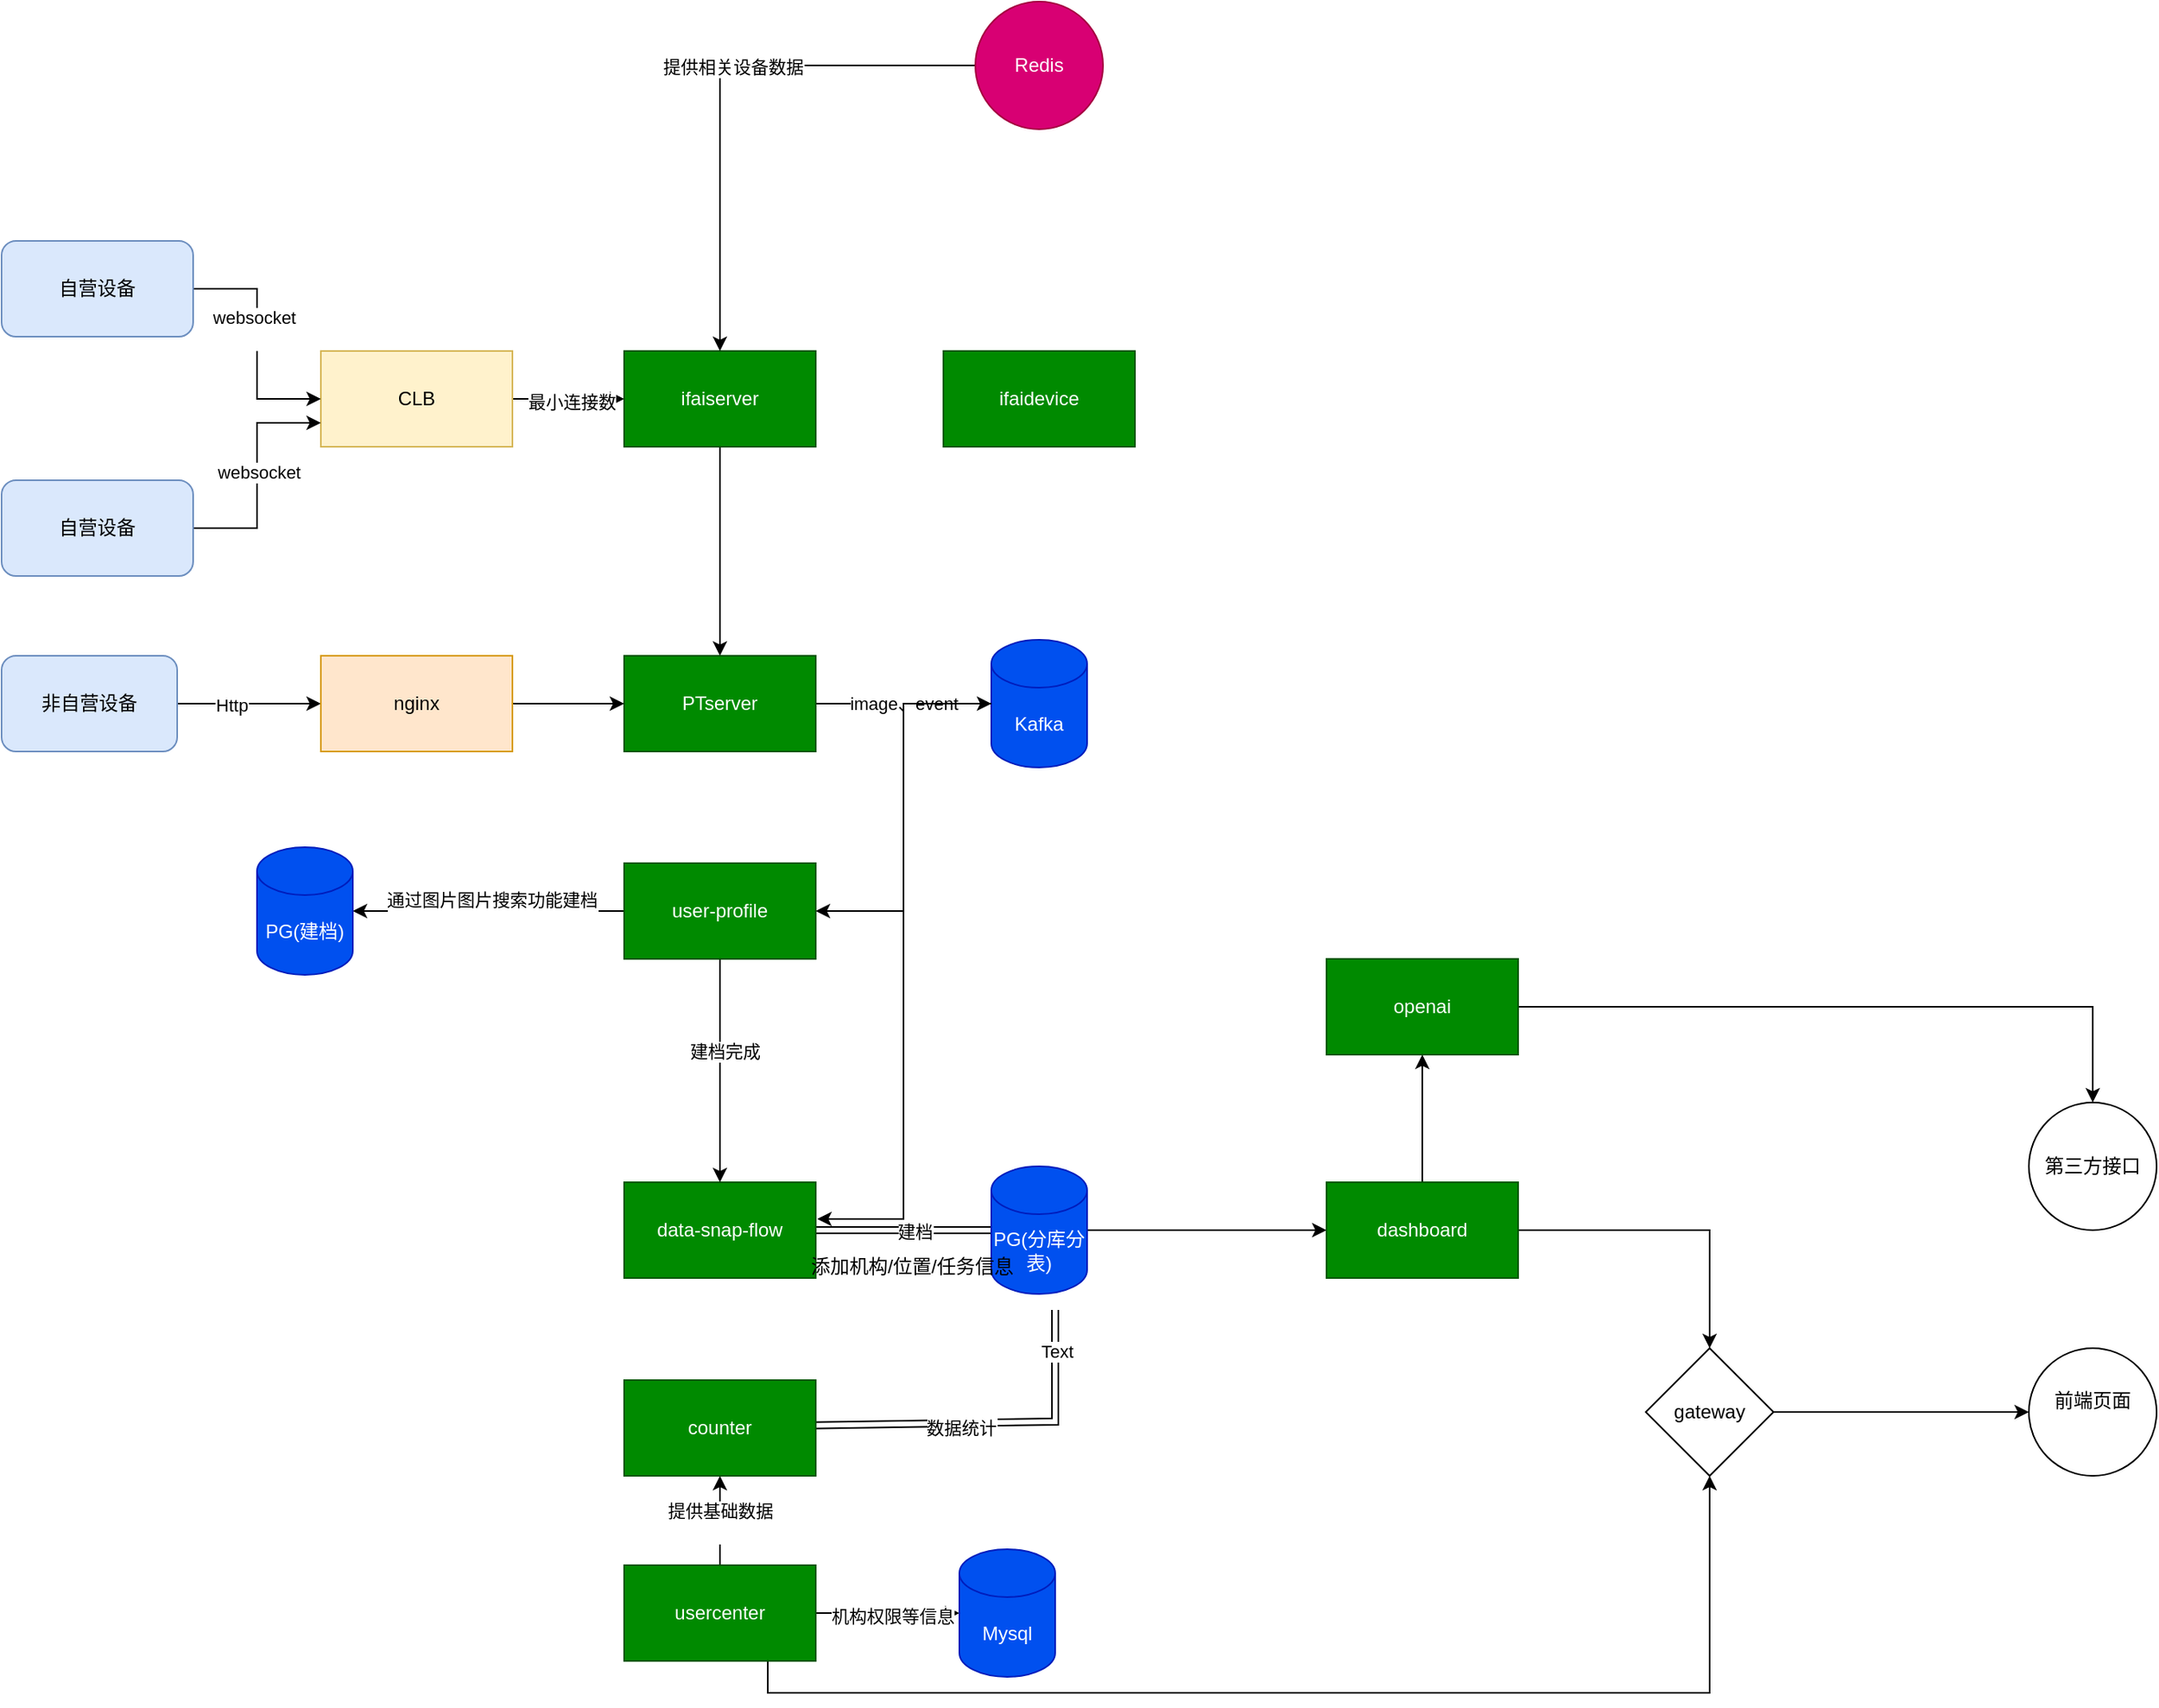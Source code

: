 <mxfile version="25.0.3">
  <diagram name="第 1 页" id="O_zJ6pFtwRqbXoAV_FkM">
    <mxGraphModel dx="880" dy="444" grid="1" gridSize="10" guides="1" tooltips="1" connect="1" arrows="1" fold="1" page="1" pageScale="1" pageWidth="827" pageHeight="1169" math="0" shadow="0">
      <root>
        <mxCell id="0" />
        <mxCell id="1" parent="0" />
        <mxCell id="ZV6XMfOQ74pARRNnrbGQ-8" style="edgeStyle=orthogonalEdgeStyle;rounded=0;orthogonalLoop=1;jettySize=auto;html=1;" parent="1" source="kNzn8nfvXnJCjRwRcaGm-1" target="ZV6XMfOQ74pARRNnrbGQ-7" edge="1">
          <mxGeometry relative="1" as="geometry" />
        </mxCell>
        <mxCell id="ZV6XMfOQ74pARRNnrbGQ-9" value="最小连接数" style="edgeLabel;html=1;align=center;verticalAlign=middle;resizable=0;points=[];" parent="ZV6XMfOQ74pARRNnrbGQ-8" vertex="1" connectable="0">
          <mxGeometry x="0.057" y="-2" relative="1" as="geometry">
            <mxPoint as="offset" />
          </mxGeometry>
        </mxCell>
        <mxCell id="kNzn8nfvXnJCjRwRcaGm-1" value="CLB" style="rounded=0;whiteSpace=wrap;html=1;fillColor=#fff2cc;strokeColor=#d6b656;" parent="1" vertex="1">
          <mxGeometry x="340" y="1109" width="120" height="60" as="geometry" />
        </mxCell>
        <mxCell id="ZV6XMfOQ74pARRNnrbGQ-3" style="edgeStyle=orthogonalEdgeStyle;rounded=0;orthogonalLoop=1;jettySize=auto;html=1;entryX=0;entryY=0.5;entryDx=0;entryDy=0;" parent="1" source="ZV6XMfOQ74pARRNnrbGQ-1" target="kNzn8nfvXnJCjRwRcaGm-1" edge="1">
          <mxGeometry relative="1" as="geometry" />
        </mxCell>
        <mxCell id="ZV6XMfOQ74pARRNnrbGQ-5" value="websocket&lt;div&gt;&lt;br&gt;&lt;/div&gt;" style="edgeLabel;html=1;align=center;verticalAlign=middle;resizable=0;points=[];" parent="ZV6XMfOQ74pARRNnrbGQ-3" vertex="1" connectable="0">
          <mxGeometry x="-0.128" y="-2" relative="1" as="geometry">
            <mxPoint as="offset" />
          </mxGeometry>
        </mxCell>
        <mxCell id="ZV6XMfOQ74pARRNnrbGQ-1" value="自营设备" style="rounded=1;whiteSpace=wrap;html=1;fillColor=#dae8fc;strokeColor=#6c8ebf;" parent="1" vertex="1">
          <mxGeometry x="140" y="1040" width="120" height="60" as="geometry" />
        </mxCell>
        <mxCell id="ZV6XMfOQ74pARRNnrbGQ-4" style="edgeStyle=orthogonalEdgeStyle;rounded=0;orthogonalLoop=1;jettySize=auto;html=1;entryX=0;entryY=0.75;entryDx=0;entryDy=0;" parent="1" source="ZV6XMfOQ74pARRNnrbGQ-2" target="kNzn8nfvXnJCjRwRcaGm-1" edge="1">
          <mxGeometry relative="1" as="geometry">
            <mxPoint x="320" y="1150" as="targetPoint" />
          </mxGeometry>
        </mxCell>
        <mxCell id="ZV6XMfOQ74pARRNnrbGQ-6" value="websocket" style="edgeLabel;html=1;align=center;verticalAlign=middle;resizable=0;points=[];" parent="ZV6XMfOQ74pARRNnrbGQ-4" vertex="1" connectable="0">
          <mxGeometry x="0.027" y="-1" relative="1" as="geometry">
            <mxPoint as="offset" />
          </mxGeometry>
        </mxCell>
        <mxCell id="ZV6XMfOQ74pARRNnrbGQ-2" value="自营设备" style="rounded=1;whiteSpace=wrap;html=1;fillColor=#dae8fc;strokeColor=#6c8ebf;" parent="1" vertex="1">
          <mxGeometry x="140" y="1190" width="120" height="60" as="geometry" />
        </mxCell>
        <mxCell id="ZV6XMfOQ74pARRNnrbGQ-11" style="edgeStyle=orthogonalEdgeStyle;rounded=0;orthogonalLoop=1;jettySize=auto;html=1;entryX=0.5;entryY=0;entryDx=0;entryDy=0;" parent="1" source="ZV6XMfOQ74pARRNnrbGQ-7" target="ZV6XMfOQ74pARRNnrbGQ-10" edge="1">
          <mxGeometry relative="1" as="geometry" />
        </mxCell>
        <mxCell id="ZV6XMfOQ74pARRNnrbGQ-7" value="ifaiserver" style="whiteSpace=wrap;html=1;fillColor=#008a00;fontColor=#ffffff;strokeColor=#005700;" parent="1" vertex="1">
          <mxGeometry x="530" y="1109" width="120" height="60" as="geometry" />
        </mxCell>
        <mxCell id="ZV6XMfOQ74pARRNnrbGQ-14" value="image、event" style="edgeStyle=orthogonalEdgeStyle;rounded=0;orthogonalLoop=1;jettySize=auto;html=1;" parent="1" source="ZV6XMfOQ74pARRNnrbGQ-10" target="ZV6XMfOQ74pARRNnrbGQ-13" edge="1">
          <mxGeometry relative="1" as="geometry" />
        </mxCell>
        <mxCell id="ZV6XMfOQ74pARRNnrbGQ-10" value="PTserver" style="whiteSpace=wrap;html=1;fillColor=#008a00;fontColor=#ffffff;strokeColor=#005700;" parent="1" vertex="1">
          <mxGeometry x="530" y="1300" width="120" height="60" as="geometry" />
        </mxCell>
        <mxCell id="ZV6XMfOQ74pARRNnrbGQ-30" style="edgeStyle=orthogonalEdgeStyle;rounded=0;orthogonalLoop=1;jettySize=auto;html=1;entryX=1;entryY=0.5;entryDx=0;entryDy=0;" parent="1" source="ZV6XMfOQ74pARRNnrbGQ-13" target="ZV6XMfOQ74pARRNnrbGQ-28" edge="1">
          <mxGeometry relative="1" as="geometry" />
        </mxCell>
        <mxCell id="ZV6XMfOQ74pARRNnrbGQ-13" value="Kafka" style="shape=cylinder3;whiteSpace=wrap;html=1;boundedLbl=1;backgroundOutline=1;size=15;fillColor=#0050ef;fontColor=#ffffff;strokeColor=#001DBC;" parent="1" vertex="1">
          <mxGeometry x="760" y="1290" width="60" height="80" as="geometry" />
        </mxCell>
        <mxCell id="ZV6XMfOQ74pARRNnrbGQ-20" value="" style="edgeStyle=orthogonalEdgeStyle;rounded=0;orthogonalLoop=1;jettySize=auto;html=1;" parent="1" source="ZV6XMfOQ74pARRNnrbGQ-16" target="ZV6XMfOQ74pARRNnrbGQ-19" edge="1">
          <mxGeometry relative="1" as="geometry" />
        </mxCell>
        <mxCell id="ZV6XMfOQ74pARRNnrbGQ-21" value="Http" style="edgeLabel;html=1;align=center;verticalAlign=middle;resizable=0;points=[];" parent="ZV6XMfOQ74pARRNnrbGQ-20" vertex="1" connectable="0">
          <mxGeometry x="-0.25" y="-1" relative="1" as="geometry">
            <mxPoint as="offset" />
          </mxGeometry>
        </mxCell>
        <mxCell id="ZV6XMfOQ74pARRNnrbGQ-16" value="非自营设备" style="rounded=1;whiteSpace=wrap;html=1;fillColor=#dae8fc;strokeColor=#6c8ebf;" parent="1" vertex="1">
          <mxGeometry x="140" y="1300" width="110" height="60" as="geometry" />
        </mxCell>
        <mxCell id="ZV6XMfOQ74pARRNnrbGQ-22" style="edgeStyle=orthogonalEdgeStyle;rounded=0;orthogonalLoop=1;jettySize=auto;html=1;" parent="1" source="ZV6XMfOQ74pARRNnrbGQ-19" target="ZV6XMfOQ74pARRNnrbGQ-10" edge="1">
          <mxGeometry relative="1" as="geometry" />
        </mxCell>
        <mxCell id="ZV6XMfOQ74pARRNnrbGQ-19" value="nginx" style="whiteSpace=wrap;html=1;fillColor=#ffe6cc;strokeColor=#d79b00;" parent="1" vertex="1">
          <mxGeometry x="340" y="1300" width="120" height="60" as="geometry" />
        </mxCell>
        <mxCell id="ZV6XMfOQ74pARRNnrbGQ-27" style="edgeStyle=orthogonalEdgeStyle;rounded=0;orthogonalLoop=1;jettySize=auto;html=1;shape=link;" parent="1" source="ZV6XMfOQ74pARRNnrbGQ-24" target="ZV6XMfOQ74pARRNnrbGQ-25" edge="1">
          <mxGeometry relative="1" as="geometry" />
        </mxCell>
        <mxCell id="ZV6XMfOQ74pARRNnrbGQ-34" value="建档" style="edgeLabel;html=1;align=center;verticalAlign=middle;resizable=0;points=[];" parent="ZV6XMfOQ74pARRNnrbGQ-27" vertex="1" connectable="0">
          <mxGeometry x="0.127" y="-1" relative="1" as="geometry">
            <mxPoint as="offset" />
          </mxGeometry>
        </mxCell>
        <mxCell id="ZV6XMfOQ74pARRNnrbGQ-24" value="data-snap-flow" style="rounded=0;whiteSpace=wrap;html=1;fillColor=#008a00;fontColor=#ffffff;strokeColor=#005700;" parent="1" vertex="1">
          <mxGeometry x="530" y="1630" width="120" height="60" as="geometry" />
        </mxCell>
        <mxCell id="ZV6XMfOQ74pARRNnrbGQ-52" style="edgeStyle=orthogonalEdgeStyle;rounded=0;orthogonalLoop=1;jettySize=auto;html=1;entryX=0;entryY=0.5;entryDx=0;entryDy=0;" parent="1" source="ZV6XMfOQ74pARRNnrbGQ-25" target="ZV6XMfOQ74pARRNnrbGQ-50" edge="1">
          <mxGeometry relative="1" as="geometry" />
        </mxCell>
        <mxCell id="ZV6XMfOQ74pARRNnrbGQ-25" value="PG(分库分表&lt;span style=&quot;background-color: initial;&quot;&gt;)&lt;/span&gt;" style="shape=cylinder3;whiteSpace=wrap;html=1;boundedLbl=1;backgroundOutline=1;size=15;fillColor=#0050ef;fontColor=#ffffff;strokeColor=#001DBC;" parent="1" vertex="1">
          <mxGeometry x="760" y="1620" width="60" height="80" as="geometry" />
        </mxCell>
        <mxCell id="ZV6XMfOQ74pARRNnrbGQ-31" style="edgeStyle=orthogonalEdgeStyle;rounded=0;orthogonalLoop=1;jettySize=auto;html=1;entryX=0.5;entryY=0;entryDx=0;entryDy=0;" parent="1" source="ZV6XMfOQ74pARRNnrbGQ-28" target="ZV6XMfOQ74pARRNnrbGQ-24" edge="1">
          <mxGeometry relative="1" as="geometry" />
        </mxCell>
        <mxCell id="ZV6XMfOQ74pARRNnrbGQ-33" value="建档完成" style="edgeLabel;html=1;align=center;verticalAlign=middle;resizable=0;points=[];" parent="ZV6XMfOQ74pARRNnrbGQ-31" vertex="1" connectable="0">
          <mxGeometry x="-0.171" y="3" relative="1" as="geometry">
            <mxPoint as="offset" />
          </mxGeometry>
        </mxCell>
        <mxCell id="ZV6XMfOQ74pARRNnrbGQ-37" value="" style="edgeStyle=orthogonalEdgeStyle;rounded=0;orthogonalLoop=1;jettySize=auto;html=1;" parent="1" source="ZV6XMfOQ74pARRNnrbGQ-28" target="ZV6XMfOQ74pARRNnrbGQ-36" edge="1">
          <mxGeometry relative="1" as="geometry" />
        </mxCell>
        <mxCell id="ZV6XMfOQ74pARRNnrbGQ-38" value="通过图片图片搜索功能建档&lt;div&gt;&lt;br&gt;&lt;/div&gt;" style="edgeLabel;html=1;align=center;verticalAlign=middle;resizable=0;points=[];" parent="ZV6XMfOQ74pARRNnrbGQ-37" vertex="1" connectable="0">
          <mxGeometry x="-0.017" relative="1" as="geometry">
            <mxPoint as="offset" />
          </mxGeometry>
        </mxCell>
        <mxCell id="ZV6XMfOQ74pARRNnrbGQ-28" value="user-profile" style="whiteSpace=wrap;html=1;fillColor=#008a00;fontColor=#ffffff;strokeColor=#005700;" parent="1" vertex="1">
          <mxGeometry x="530" y="1430" width="120" height="60" as="geometry" />
        </mxCell>
        <mxCell id="ZV6XMfOQ74pARRNnrbGQ-32" style="edgeStyle=orthogonalEdgeStyle;rounded=0;orthogonalLoop=1;jettySize=auto;html=1;entryX=1.008;entryY=0.383;entryDx=0;entryDy=0;entryPerimeter=0;" parent="1" source="ZV6XMfOQ74pARRNnrbGQ-13" target="ZV6XMfOQ74pARRNnrbGQ-24" edge="1">
          <mxGeometry relative="1" as="geometry" />
        </mxCell>
        <mxCell id="ZV6XMfOQ74pARRNnrbGQ-48" style="edgeStyle=orthogonalEdgeStyle;rounded=0;orthogonalLoop=1;jettySize=auto;html=1;" parent="1" source="ZV6XMfOQ74pARRNnrbGQ-35" target="ZV6XMfOQ74pARRNnrbGQ-39" edge="1">
          <mxGeometry relative="1" as="geometry" />
        </mxCell>
        <mxCell id="ZV6XMfOQ74pARRNnrbGQ-49" value="机构权限等信息" style="edgeLabel;html=1;align=center;verticalAlign=middle;resizable=0;points=[];" parent="ZV6XMfOQ74pARRNnrbGQ-48" vertex="1" connectable="0">
          <mxGeometry x="0.067" y="-2" relative="1" as="geometry">
            <mxPoint as="offset" />
          </mxGeometry>
        </mxCell>
        <mxCell id="ZV6XMfOQ74pARRNnrbGQ-57" style="edgeStyle=orthogonalEdgeStyle;rounded=0;orthogonalLoop=1;jettySize=auto;html=1;exitX=0.75;exitY=1;exitDx=0;exitDy=0;entryX=0.5;entryY=1;entryDx=0;entryDy=0;" parent="1" source="ZV6XMfOQ74pARRNnrbGQ-35" target="ZV6XMfOQ74pARRNnrbGQ-54" edge="1">
          <mxGeometry relative="1" as="geometry" />
        </mxCell>
        <mxCell id="ZV6XMfOQ74pARRNnrbGQ-64" style="edgeStyle=orthogonalEdgeStyle;rounded=0;orthogonalLoop=1;jettySize=auto;html=1;entryX=0.5;entryY=1;entryDx=0;entryDy=0;" parent="1" source="ZV6XMfOQ74pARRNnrbGQ-35" target="ZV6XMfOQ74pARRNnrbGQ-47" edge="1">
          <mxGeometry relative="1" as="geometry" />
        </mxCell>
        <mxCell id="ZV6XMfOQ74pARRNnrbGQ-65" value="提供基础数据&lt;div&gt;&lt;br&gt;&lt;/div&gt;" style="edgeLabel;html=1;align=center;verticalAlign=middle;resizable=0;points=[];" parent="ZV6XMfOQ74pARRNnrbGQ-64" vertex="1" connectable="0">
          <mxGeometry x="-0.036" relative="1" as="geometry">
            <mxPoint as="offset" />
          </mxGeometry>
        </mxCell>
        <mxCell id="ZV6XMfOQ74pARRNnrbGQ-35" value="usercenter" style="whiteSpace=wrap;html=1;fillColor=#008a00;fontColor=#ffffff;strokeColor=#005700;" parent="1" vertex="1">
          <mxGeometry x="530" y="1870" width="120" height="60" as="geometry" />
        </mxCell>
        <mxCell id="ZV6XMfOQ74pARRNnrbGQ-36" value="PG(建档)" style="shape=cylinder3;whiteSpace=wrap;html=1;boundedLbl=1;backgroundOutline=1;size=15;fillColor=#0050ef;fontColor=#ffffff;strokeColor=#001DBC;" parent="1" vertex="1">
          <mxGeometry x="300" y="1420" width="60" height="80" as="geometry" />
        </mxCell>
        <mxCell id="ZV6XMfOQ74pARRNnrbGQ-39" value="Mysql" style="shape=cylinder3;whiteSpace=wrap;html=1;boundedLbl=1;backgroundOutline=1;size=15;fillColor=#0050ef;fontColor=#ffffff;strokeColor=#001DBC;" parent="1" vertex="1">
          <mxGeometry x="740" y="1860" width="60" height="80" as="geometry" />
        </mxCell>
        <mxCell id="ZV6XMfOQ74pARRNnrbGQ-41" style="rounded=0;orthogonalLoop=1;jettySize=auto;html=1;shape=link;" parent="1" edge="1">
          <mxGeometry relative="1" as="geometry">
            <mxPoint x="800" y="1710" as="targetPoint" />
            <mxPoint x="640" y="1782.545" as="sourcePoint" />
            <Array as="points">
              <mxPoint x="800" y="1780" />
            </Array>
          </mxGeometry>
        </mxCell>
        <mxCell id="ZV6XMfOQ74pARRNnrbGQ-43" value="数据统计" style="edgeLabel;html=1;align=center;verticalAlign=middle;resizable=0;points=[];" parent="ZV6XMfOQ74pARRNnrbGQ-41" vertex="1" connectable="0">
          <mxGeometry x="-0.122" y="-3" relative="1" as="geometry">
            <mxPoint as="offset" />
          </mxGeometry>
        </mxCell>
        <mxCell id="ZV6XMfOQ74pARRNnrbGQ-44" value="Text" style="edgeLabel;html=1;align=center;verticalAlign=middle;resizable=0;points=[];" parent="ZV6XMfOQ74pARRNnrbGQ-41" vertex="1" connectable="0">
          <mxGeometry x="0.774" y="-1" relative="1" as="geometry">
            <mxPoint as="offset" />
          </mxGeometry>
        </mxCell>
        <mxCell id="ZV6XMfOQ74pARRNnrbGQ-46" value="添加机构/位置/任务信息" style="text;html=1;align=center;verticalAlign=middle;resizable=0;points=[];autosize=1;strokeColor=none;fillColor=none;" parent="1" vertex="1">
          <mxGeometry x="635" y="1668" width="150" height="30" as="geometry" />
        </mxCell>
        <mxCell id="ZV6XMfOQ74pARRNnrbGQ-47" value="counter" style="rounded=0;whiteSpace=wrap;html=1;fillColor=#008a00;fontColor=#ffffff;strokeColor=#005700;" parent="1" vertex="1">
          <mxGeometry x="530" y="1754" width="120" height="60" as="geometry" />
        </mxCell>
        <mxCell id="ZV6XMfOQ74pARRNnrbGQ-55" style="edgeStyle=orthogonalEdgeStyle;rounded=0;orthogonalLoop=1;jettySize=auto;html=1;" parent="1" source="ZV6XMfOQ74pARRNnrbGQ-50" target="ZV6XMfOQ74pARRNnrbGQ-54" edge="1">
          <mxGeometry relative="1" as="geometry" />
        </mxCell>
        <mxCell id="ZV6XMfOQ74pARRNnrbGQ-62" style="edgeStyle=orthogonalEdgeStyle;rounded=0;orthogonalLoop=1;jettySize=auto;html=1;entryX=0.5;entryY=1;entryDx=0;entryDy=0;" parent="1" source="ZV6XMfOQ74pARRNnrbGQ-50" target="ZV6XMfOQ74pARRNnrbGQ-61" edge="1">
          <mxGeometry relative="1" as="geometry" />
        </mxCell>
        <mxCell id="ZV6XMfOQ74pARRNnrbGQ-50" value="dashboard" style="whiteSpace=wrap;html=1;fillColor=#008a00;fontColor=#ffffff;strokeColor=#005700;" parent="1" vertex="1">
          <mxGeometry x="970" y="1630" width="120" height="60" as="geometry" />
        </mxCell>
        <mxCell id="ZV6XMfOQ74pARRNnrbGQ-53" value="前端页面&lt;div&gt;&lt;br&gt;&lt;/div&gt;" style="ellipse;whiteSpace=wrap;html=1;" parent="1" vertex="1">
          <mxGeometry x="1410" y="1734" width="80" height="80" as="geometry" />
        </mxCell>
        <mxCell id="ZV6XMfOQ74pARRNnrbGQ-59" style="edgeStyle=orthogonalEdgeStyle;rounded=0;orthogonalLoop=1;jettySize=auto;html=1;" parent="1" source="ZV6XMfOQ74pARRNnrbGQ-54" target="ZV6XMfOQ74pARRNnrbGQ-53" edge="1">
          <mxGeometry relative="1" as="geometry" />
        </mxCell>
        <mxCell id="ZV6XMfOQ74pARRNnrbGQ-54" value="gateway" style="rhombus;whiteSpace=wrap;html=1;" parent="1" vertex="1">
          <mxGeometry x="1170" y="1734" width="80" height="80" as="geometry" />
        </mxCell>
        <mxCell id="ZV6XMfOQ74pARRNnrbGQ-58" value="第三方接口" style="ellipse;whiteSpace=wrap;html=1;aspect=fixed;" parent="1" vertex="1">
          <mxGeometry x="1410" y="1580" width="80" height="80" as="geometry" />
        </mxCell>
        <mxCell id="ZV6XMfOQ74pARRNnrbGQ-63" style="edgeStyle=orthogonalEdgeStyle;rounded=0;orthogonalLoop=1;jettySize=auto;html=1;" parent="1" source="ZV6XMfOQ74pARRNnrbGQ-61" target="ZV6XMfOQ74pARRNnrbGQ-58" edge="1">
          <mxGeometry relative="1" as="geometry" />
        </mxCell>
        <mxCell id="ZV6XMfOQ74pARRNnrbGQ-61" value="openai" style="whiteSpace=wrap;html=1;fillColor=#008a00;fontColor=#ffffff;strokeColor=#005700;" parent="1" vertex="1">
          <mxGeometry x="970" y="1490" width="120" height="60" as="geometry" />
        </mxCell>
        <mxCell id="4zYx_IYyjGAKQZHvy07_-1" value="ifaidevice" style="whiteSpace=wrap;html=1;fillColor=#008a00;fontColor=#ffffff;strokeColor=#005700;" parent="1" vertex="1">
          <mxGeometry x="730" y="1109" width="120" height="60" as="geometry" />
        </mxCell>
        <mxCell id="4zYx_IYyjGAKQZHvy07_-6" style="edgeStyle=orthogonalEdgeStyle;rounded=0;orthogonalLoop=1;jettySize=auto;html=1;entryX=0.5;entryY=0;entryDx=0;entryDy=0;" parent="1" source="4zYx_IYyjGAKQZHvy07_-5" target="ZV6XMfOQ74pARRNnrbGQ-7" edge="1">
          <mxGeometry relative="1" as="geometry" />
        </mxCell>
        <mxCell id="4zYx_IYyjGAKQZHvy07_-7" value="提供相关设备数据" style="edgeLabel;html=1;align=center;verticalAlign=middle;resizable=0;points=[];" parent="4zYx_IYyjGAKQZHvy07_-6" vertex="1" connectable="0">
          <mxGeometry x="-0.103" y="1" relative="1" as="geometry">
            <mxPoint as="offset" />
          </mxGeometry>
        </mxCell>
        <mxCell id="4zYx_IYyjGAKQZHvy07_-5" value="Redis" style="ellipse;whiteSpace=wrap;html=1;fillColor=#d80073;fontColor=#ffffff;strokeColor=#A50040;" parent="1" vertex="1">
          <mxGeometry x="750" y="890" width="80" height="80" as="geometry" />
        </mxCell>
      </root>
    </mxGraphModel>
  </diagram>
</mxfile>
